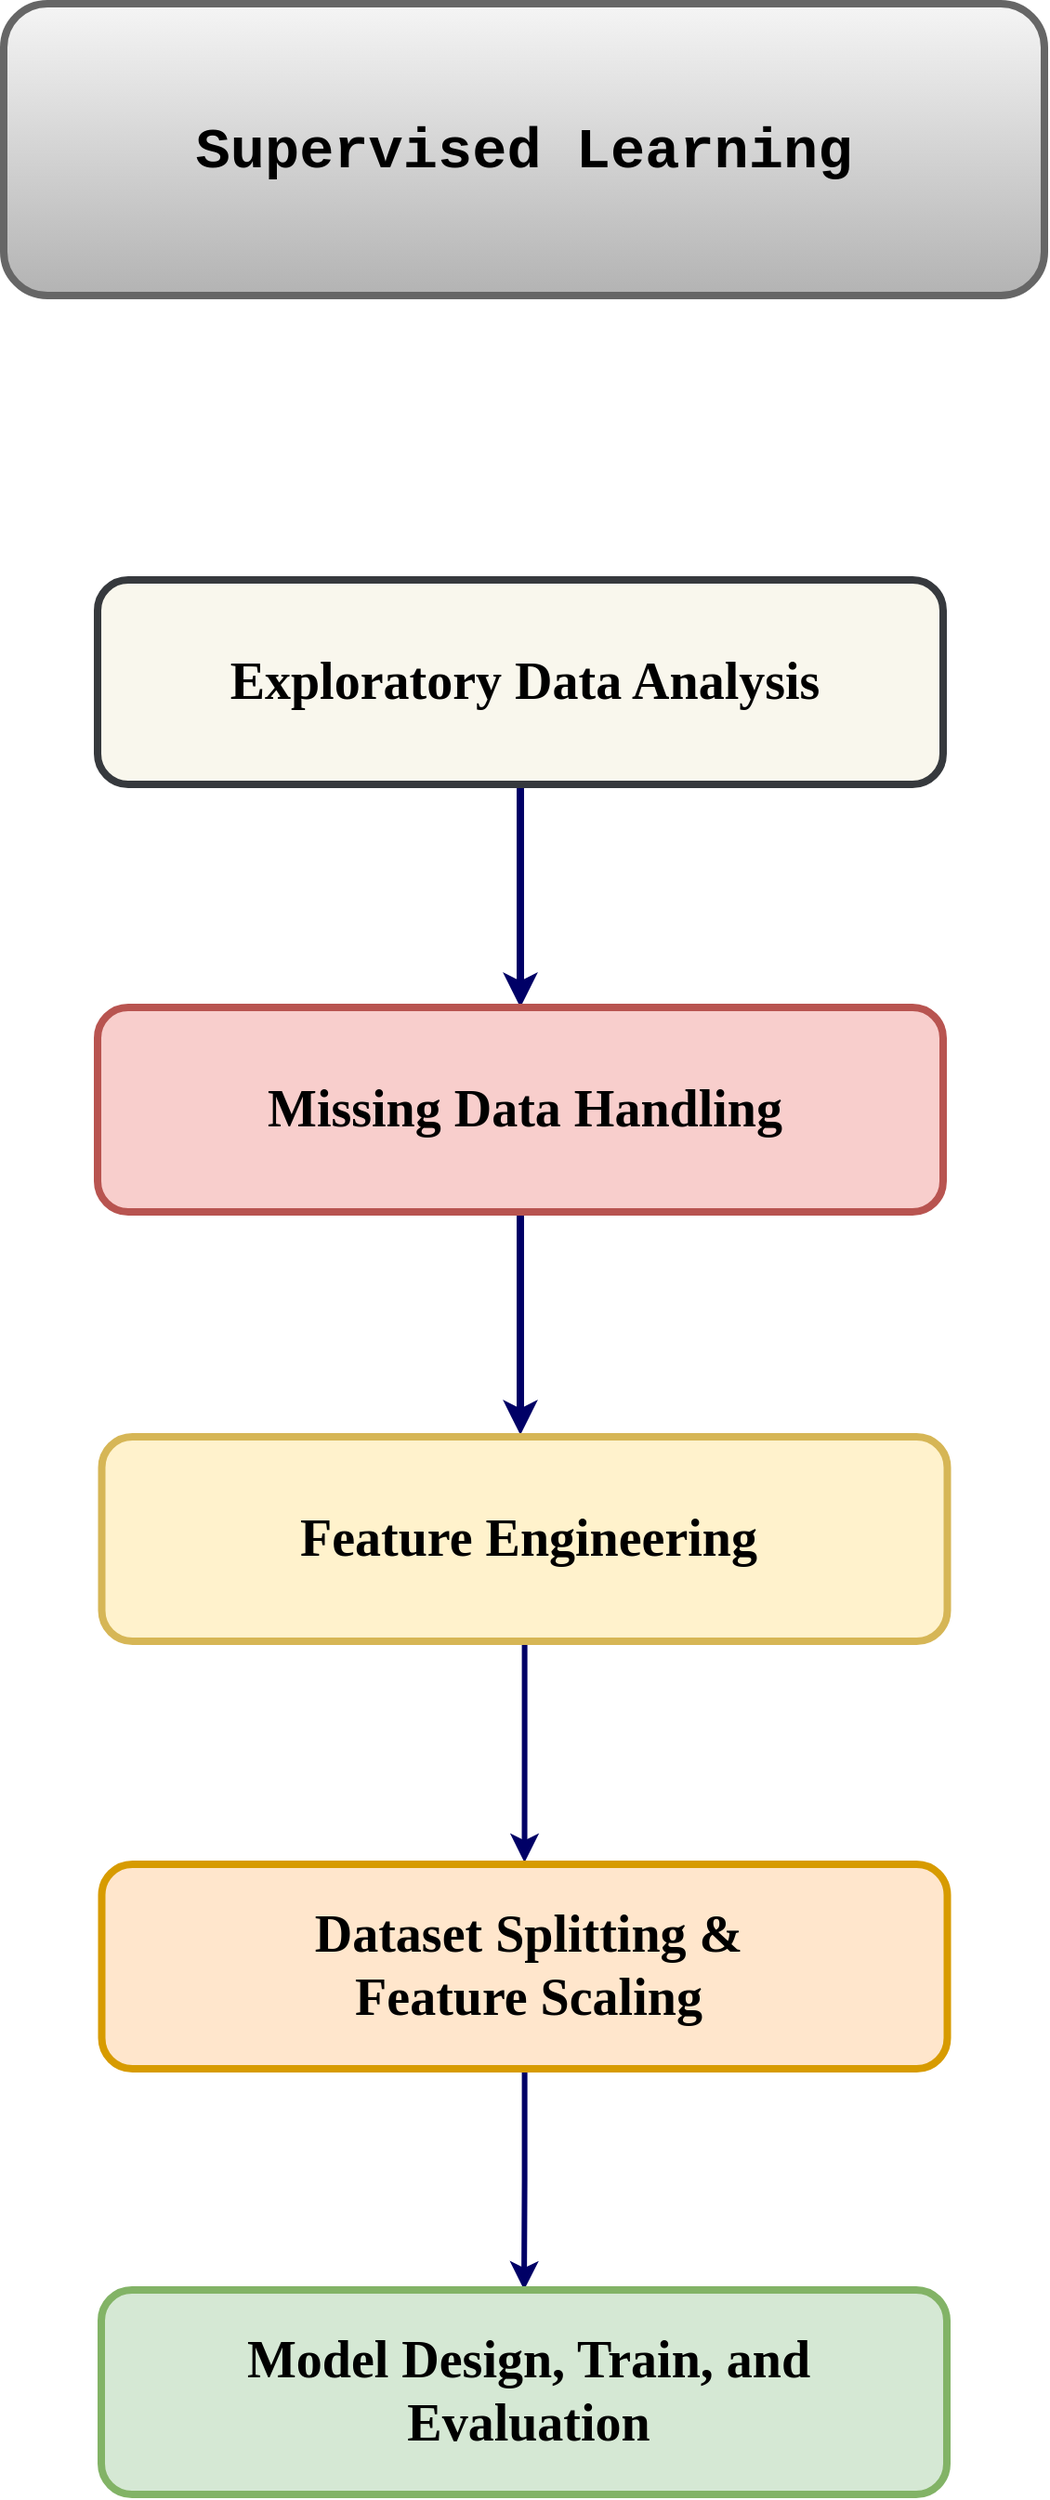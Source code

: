 <mxfile version="20.2.3" type="device"><diagram id="aM9UKreqYBLBpeX9z10D" name="Page-1"><mxGraphModel dx="3122" dy="1900" grid="1" gridSize="10" guides="1" tooltips="1" connect="1" arrows="1" fold="1" page="1" pageScale="1" pageWidth="850" pageHeight="1100" math="0" shadow="0"><root><mxCell id="0"/><mxCell id="1" parent="0"/><mxCell id="IhSLNxR05n-mwKau6OJX-5" value="" style="rounded=1;whiteSpace=wrap;html=1;strokeWidth=4;shadow=0;glass=0;sketch=0;fillColor=#f5f5f5;strokeColor=#666666;gradientColor=#b3b3b3;" vertex="1" parent="1"><mxGeometry x="-1018" y="-500" width="560" height="157" as="geometry"/></mxCell><mxCell id="IhSLNxR05n-mwKau6OJX-6" value="&lt;font face=&quot;Courier New&quot; size=&quot;1&quot; style=&quot;&quot;&gt;&lt;b style=&quot;font-size: 31px;&quot;&gt;Supervised Learning&lt;/b&gt;&lt;/font&gt;" style="text;html=1;strokeColor=none;fillColor=none;align=center;verticalAlign=middle;whiteSpace=wrap;rounded=0;" vertex="1" parent="1"><mxGeometry x="-1008" y="-449" width="540" height="55" as="geometry"/></mxCell><mxCell id="IhSLNxR05n-mwKau6OJX-48" style="edgeStyle=orthogonalEdgeStyle;rounded=0;orthogonalLoop=1;jettySize=auto;html=1;entryX=0.5;entryY=0;entryDx=0;entryDy=0;strokeWidth=4;strokeColor=#000066;" edge="1" parent="1" source="IhSLNxR05n-mwKau6OJX-30" target="IhSLNxR05n-mwKau6OJX-40"><mxGeometry relative="1" as="geometry"/></mxCell><mxCell id="IhSLNxR05n-mwKau6OJX-30" value="" style="rounded=1;whiteSpace=wrap;html=1;strokeWidth=4;fillColor=#f9f7ed;strokeColor=#36393d;" vertex="1" parent="1"><mxGeometry x="-967.5" y="-190" width="455" height="110" as="geometry"/></mxCell><mxCell id="IhSLNxR05n-mwKau6OJX-31" value="&lt;font face=&quot;Comic Sans MS&quot; size=&quot;1&quot; style=&quot;&quot;&gt;&lt;b style=&quot;font-size: 28px;&quot;&gt;Exploratory Data Analysis&lt;/b&gt;&lt;/font&gt;" style="text;html=1;strokeColor=none;fillColor=none;align=center;verticalAlign=middle;whiteSpace=wrap;rounded=0;" vertex="1" parent="1"><mxGeometry x="-953" y="-182.5" width="430.5" height="92.5" as="geometry"/></mxCell><mxCell id="IhSLNxR05n-mwKau6OJX-49" style="edgeStyle=orthogonalEdgeStyle;rounded=0;orthogonalLoop=1;jettySize=auto;html=1;strokeColor=#000066;strokeWidth=4;" edge="1" parent="1" source="IhSLNxR05n-mwKau6OJX-40"><mxGeometry relative="1" as="geometry"><mxPoint x="-740" y="270" as="targetPoint"/></mxGeometry></mxCell><mxCell id="IhSLNxR05n-mwKau6OJX-40" value="" style="rounded=1;whiteSpace=wrap;html=1;strokeWidth=4;fillColor=#f8cecc;strokeColor=#b85450;glass=0;shadow=0;sketch=0;" vertex="1" parent="1"><mxGeometry x="-967.5" y="40" width="455" height="110" as="geometry"/></mxCell><mxCell id="IhSLNxR05n-mwKau6OJX-41" value="&lt;font face=&quot;Comic Sans MS&quot; size=&quot;1&quot; style=&quot;&quot;&gt;&lt;b style=&quot;font-size: 28px;&quot;&gt;Missing Data Handling&lt;/b&gt;&lt;/font&gt;" style="text;html=1;strokeColor=none;fillColor=none;align=center;verticalAlign=middle;whiteSpace=wrap;rounded=0;" vertex="1" parent="1"><mxGeometry x="-953" y="47.5" width="430.5" height="92.5" as="geometry"/></mxCell><mxCell id="IhSLNxR05n-mwKau6OJX-50" style="edgeStyle=orthogonalEdgeStyle;rounded=0;orthogonalLoop=1;jettySize=auto;html=1;strokeColor=#000066;strokeWidth=3;" edge="1" parent="1" source="IhSLNxR05n-mwKau6OJX-42"><mxGeometry relative="1" as="geometry"><mxPoint x="-737.75" y="500" as="targetPoint"/></mxGeometry></mxCell><mxCell id="IhSLNxR05n-mwKau6OJX-42" value="" style="rounded=1;whiteSpace=wrap;html=1;strokeWidth=4;fillColor=#fff2cc;strokeColor=#d6b656;sketch=0;" vertex="1" parent="1"><mxGeometry x="-965.25" y="271" width="455" height="110" as="geometry"/></mxCell><mxCell id="IhSLNxR05n-mwKau6OJX-43" value="&lt;font face=&quot;Comic Sans MS&quot; size=&quot;1&quot; style=&quot;&quot;&gt;&lt;b style=&quot;font-size: 28px;&quot;&gt;Feature Engineering&lt;/b&gt;&lt;/font&gt;" style="text;html=1;strokeColor=none;fillColor=none;align=center;verticalAlign=middle;whiteSpace=wrap;rounded=0;" vertex="1" parent="1"><mxGeometry x="-950.75" y="278.5" width="430.5" height="92.5" as="geometry"/></mxCell><mxCell id="IhSLNxR05n-mwKau6OJX-51" style="edgeStyle=orthogonalEdgeStyle;rounded=0;orthogonalLoop=1;jettySize=auto;html=1;entryX=0.5;entryY=0;entryDx=0;entryDy=0;strokeColor=#000066;strokeWidth=3;" edge="1" parent="1" source="IhSLNxR05n-mwKau6OJX-44" target="IhSLNxR05n-mwKau6OJX-46"><mxGeometry relative="1" as="geometry"/></mxCell><mxCell id="IhSLNxR05n-mwKau6OJX-44" value="" style="rounded=1;whiteSpace=wrap;html=1;strokeWidth=4;fillColor=#ffe6cc;strokeColor=#d79b00;" vertex="1" parent="1"><mxGeometry x="-965.25" y="501" width="455" height="110" as="geometry"/></mxCell><mxCell id="IhSLNxR05n-mwKau6OJX-45" value="&lt;font face=&quot;Comic Sans MS&quot; size=&quot;1&quot; style=&quot;&quot;&gt;&lt;b style=&quot;font-size: 28px;&quot;&gt;Dataset Splitting &amp;amp; &lt;br&gt;Feature Scaling&lt;/b&gt;&lt;/font&gt;" style="text;html=1;strokeColor=none;fillColor=none;align=center;verticalAlign=middle;whiteSpace=wrap;rounded=0;" vertex="1" parent="1"><mxGeometry x="-950.75" y="508.5" width="430.5" height="92.5" as="geometry"/></mxCell><mxCell id="IhSLNxR05n-mwKau6OJX-46" value="" style="rounded=1;whiteSpace=wrap;html=1;strokeWidth=4;fillColor=#d5e8d4;strokeColor=#82b366;sketch=0;" vertex="1" parent="1"><mxGeometry x="-965.5" y="730" width="455" height="110" as="geometry"/></mxCell><mxCell id="IhSLNxR05n-mwKau6OJX-47" value="&lt;font face=&quot;Comic Sans MS&quot;&gt;&lt;span style=&quot;font-size: 28px;&quot;&gt;&lt;b&gt;Model Design, Train, and Evaluation&lt;/b&gt;&lt;/span&gt;&lt;/font&gt;" style="text;html=1;strokeColor=none;fillColor=none;align=center;verticalAlign=middle;whiteSpace=wrap;rounded=0;" vertex="1" parent="1"><mxGeometry x="-951" y="737.5" width="430.5" height="92.5" as="geometry"/></mxCell></root></mxGraphModel></diagram></mxfile>